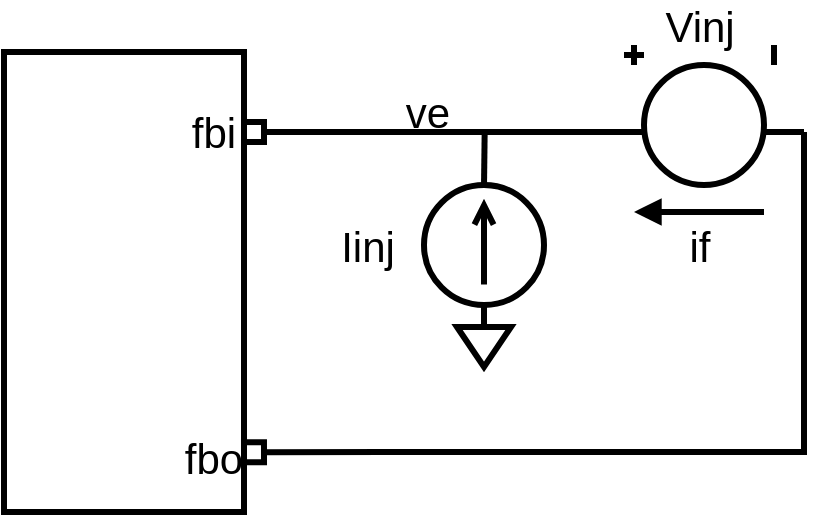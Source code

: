 <mxfile version="16.5.1" type="device"><diagram id="17-1a861848YYbqdK8sW" name="Page-1"><mxGraphModel dx="122" dy="114" grid="1" gridSize="10" guides="1" tooltips="1" connect="1" arrows="1" fold="1" page="1" pageScale="1" pageWidth="850" pageHeight="1100" math="0" shadow="0"><root><mxCell id="0"/><mxCell id="1" parent="0"/><mxCell id="BIsuYJhuG6bsmj8c5Cb5-5" style="edgeStyle=orthogonalEdgeStyle;rounded=0;orthogonalLoop=1;jettySize=auto;html=1;exitX=1;exitY=0.5;exitDx=0;exitDy=0;exitPerimeter=0;endArrow=box;endFill=0;strokeWidth=3;" edge="1" parent="1"><mxGeometry relative="1" as="geometry"><mxPoint x="400" y="280" as="targetPoint"/><mxPoint x="600" y="280" as="sourcePoint"/></mxGeometry></mxCell><mxCell id="BIsuYJhuG6bsmj8c5Cb5-6" style="edgeStyle=orthogonalEdgeStyle;rounded=0;orthogonalLoop=1;jettySize=auto;html=1;exitX=0.5;exitY=0;exitDx=0;exitDy=0;exitPerimeter=0;endArrow=none;endFill=0;strokeWidth=3;" edge="1" parent="1"><mxGeometry relative="1" as="geometry"><mxPoint x="520.333" y="280" as="targetPoint"/><mxPoint x="520" y="307" as="sourcePoint"/></mxGeometry></mxCell><mxCell id="BIsuYJhuG6bsmj8c5Cb5-4" value="" style="rounded=0;whiteSpace=wrap;html=1;strokeWidth=3;" vertex="1" parent="1"><mxGeometry x="280" y="240" width="120" height="230" as="geometry"/></mxCell><mxCell id="BIsuYJhuG6bsmj8c5Cb5-8" value="" style="pointerEvents=1;verticalLabelPosition=bottom;shadow=0;dashed=0;align=center;html=1;verticalAlign=top;shape=mxgraph.electrical.signal_sources.dc_source_1;direction=north;flipV=1;strokeWidth=3;" vertex="1" parent="1"><mxGeometry x="590" y="236.5" width="75" height="70" as="geometry"/></mxCell><mxCell id="BIsuYJhuG6bsmj8c5Cb5-9" value="" style="pointerEvents=1;verticalLabelPosition=bottom;shadow=0;dashed=0;align=center;html=1;verticalAlign=top;shape=mxgraph.electrical.signal_sources.signal_ground;strokeWidth=3;" vertex="1" parent="1"><mxGeometry x="506.5" y="367.5" width="27" height="30" as="geometry"/></mxCell><mxCell id="BIsuYJhuG6bsmj8c5Cb5-11" value="&lt;font style=&quot;font-size: 21px&quot;&gt;fbi&lt;/font&gt;" style="text;html=1;strokeColor=none;fillColor=none;align=center;verticalAlign=middle;whiteSpace=wrap;rounded=0;strokeWidth=3;" vertex="1" parent="1"><mxGeometry x="370" y="270" width="30" height="20" as="geometry"/></mxCell><mxCell id="BIsuYJhuG6bsmj8c5Cb5-12" value="&lt;font style=&quot;font-size: 21px&quot;&gt;fbo&lt;/font&gt;" style="text;html=1;strokeColor=none;fillColor=none;align=center;verticalAlign=middle;whiteSpace=wrap;rounded=0;strokeWidth=3;" vertex="1" parent="1"><mxGeometry x="370" y="432.5" width="30" height="20" as="geometry"/></mxCell><mxCell id="BIsuYJhuG6bsmj8c5Cb5-13" value="" style="pointerEvents=1;verticalLabelPosition=bottom;shadow=0;dashed=0;align=center;html=1;verticalAlign=top;shape=mxgraph.electrical.signal_sources.source;aspect=fixed;points=[[0.5,0,0],[1,0.5,0],[0.5,1,0],[0,0.5,0]];elSignalType=dc1;direction=north;strokeWidth=3;" vertex="1" parent="1"><mxGeometry x="490" y="306.5" width="60" height="60" as="geometry"/></mxCell><mxCell id="BIsuYJhuG6bsmj8c5Cb5-14" value="&lt;font style=&quot;font-size: 21px&quot;&gt;ve&lt;/font&gt;" style="text;html=1;strokeColor=none;fillColor=none;align=center;verticalAlign=middle;whiteSpace=wrap;rounded=0;strokeWidth=3;" vertex="1" parent="1"><mxGeometry x="476.5" y="260" width="30" height="20" as="geometry"/></mxCell><mxCell id="BIsuYJhuG6bsmj8c5Cb5-16" value="" style="endArrow=block;html=1;rounded=0;fontSize=21;endFill=1;strokeWidth=3;" edge="1" parent="1"><mxGeometry width="50" height="50" relative="1" as="geometry"><mxPoint x="660" y="320" as="sourcePoint"/><mxPoint x="595" y="320" as="targetPoint"/></mxGeometry></mxCell><mxCell id="BIsuYJhuG6bsmj8c5Cb5-17" style="edgeStyle=orthogonalEdgeStyle;rounded=0;orthogonalLoop=1;jettySize=auto;html=1;endArrow=box;endFill=0;strokeWidth=3;" edge="1" parent="1"><mxGeometry relative="1" as="geometry"><mxPoint x="400" y="440.16" as="targetPoint"/><mxPoint x="680" y="280" as="sourcePoint"/><Array as="points"><mxPoint x="470" y="440"/><mxPoint x="470" y="440"/></Array></mxGeometry></mxCell><mxCell id="BIsuYJhuG6bsmj8c5Cb5-18" value="" style="endArrow=none;html=1;rounded=0;fontSize=21;exitX=0.621;exitY=0.933;exitDx=0;exitDy=0;exitPerimeter=0;strokeWidth=3;" edge="1" parent="1" source="BIsuYJhuG6bsmj8c5Cb5-8"><mxGeometry width="50" height="50" relative="1" as="geometry"><mxPoint x="710" y="310" as="sourcePoint"/><mxPoint x="680" y="280" as="targetPoint"/></mxGeometry></mxCell><mxCell id="BIsuYJhuG6bsmj8c5Cb5-19" value="&lt;font style=&quot;font-size: 21px&quot;&gt;if&lt;/font&gt;" style="text;html=1;strokeColor=none;fillColor=none;align=center;verticalAlign=middle;whiteSpace=wrap;rounded=0;strokeWidth=3;" vertex="1" parent="1"><mxGeometry x="612.5" y="326.5" width="30" height="20" as="geometry"/></mxCell><mxCell id="BIsuYJhuG6bsmj8c5Cb5-20" value="&lt;font style=&quot;font-size: 21px&quot;&gt;Iinj&lt;/font&gt;" style="text;html=1;strokeColor=none;fillColor=none;align=center;verticalAlign=middle;whiteSpace=wrap;rounded=0;strokeWidth=3;" vertex="1" parent="1"><mxGeometry x="446.5" y="326.5" width="30" height="20" as="geometry"/></mxCell><mxCell id="BIsuYJhuG6bsmj8c5Cb5-21" value="&lt;font style=&quot;font-size: 21px&quot;&gt;Vinj&lt;/font&gt;" style="text;html=1;strokeColor=none;fillColor=none;align=center;verticalAlign=middle;whiteSpace=wrap;rounded=0;strokeWidth=3;" vertex="1" parent="1"><mxGeometry x="612.5" y="216.5" width="30" height="20" as="geometry"/></mxCell></root></mxGraphModel></diagram></mxfile>